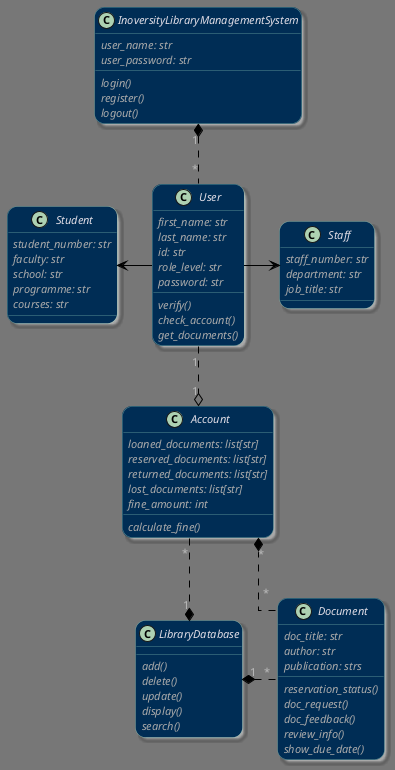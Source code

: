 @startuml
!theme reddress-darkblue
skinparam linetype ortho
skinparam classFontColor dimgrey
skinparam sequenceMessageAlign direction
skinparam groupInheritance 2
skinparam Roundcorner 20
skinparam shadowing true
skinparam class {
BackgroundColor #002D55FF
ArrowColor black
BorderColor #ADEFD1FF
AttributeFontName Candara
AttributeFontStyle Italic
FontColor  #DFDCE5FF
BorderThickness 0.25
}

' some class definitions
class InoversityLibraryManagementSystem {
    user_name: str
    user_password: str
    login()
    register()
    logout()
}

' these classes will be grouped together
together {
class Staff {
    staff_number: str
    department: str
    job_title: str
}

class Student {
    student_number: str
    faculty: str
    school: str
    programme: str
    courses: str
}

class User {
    first_name: str
    last_name: str
    id: str
    role_level: str
    password: str
    verify()
    check_account()
    get_documents()
}
}

together {
class Account {
    loaned_documents: list[str]
    reserved_documents: list[str]
    returned_documents: list[str]
    lost_documents: list[str]
    fine_amount: int
    calculate_fine()
}

class LibraryDatabase {
    add()
    delete()
    update()
    display()
    search()
}

class Document {
    doc_title: str
    author: str
    publication: strs
    reservation_status()
    doc_request()
    doc_feedback()
    review_info()
    show_due_date()
}
}

' entity relationships
InoversityLibraryManagementSystem "1" *.. "*" User

LibraryDatabase "1" *. "*" Document

User "1" ..o "1" Account

LibraryDatabase "1" *.left. "*" Account

Document "*" .up.* "*" Account

User -left-> Student

User -right-> Staff
@enduml

